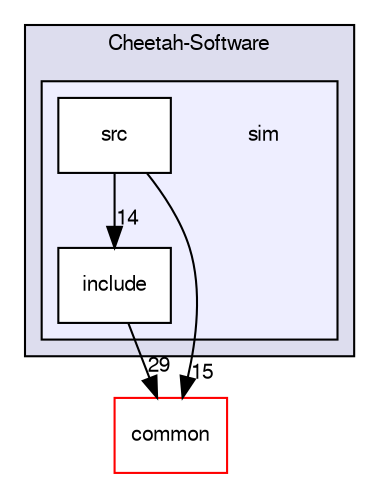 digraph "sim" {
  compound=true
  node [ fontsize="10", fontname="FreeSans"];
  edge [ labelfontsize="10", labelfontname="FreeSans"];
  subgraph clusterdir_7fc07a7b97001e7b1d18e11da761e2de {
    graph [ bgcolor="#ddddee", pencolor="black", label="Cheetah-Software" fontname="FreeSans", fontsize="10", URL="dir_7fc07a7b97001e7b1d18e11da761e2de.html"]
  subgraph clusterdir_e380f5e928ac62e3c78e1e401f2404bd {
    graph [ bgcolor="#eeeeff", pencolor="black", label="" URL="dir_e380f5e928ac62e3c78e1e401f2404bd.html"];
    dir_e380f5e928ac62e3c78e1e401f2404bd [shape=plaintext label="sim"];
    dir_ad06ce47554390031628fa046f7fdb3f [shape=box label="include" color="black" fillcolor="white" style="filled" URL="dir_ad06ce47554390031628fa046f7fdb3f.html"];
    dir_a016bb1cae11d95bfbad53e4af068c30 [shape=box label="src" color="black" fillcolor="white" style="filled" URL="dir_a016bb1cae11d95bfbad53e4af068c30.html"];
  }
  }
  dir_860379c26524a894b3cf97b5b1ba5bdb [shape=box label="common" fillcolor="white" style="filled" color="red" URL="dir_860379c26524a894b3cf97b5b1ba5bdb.html"];
  dir_ad06ce47554390031628fa046f7fdb3f->dir_860379c26524a894b3cf97b5b1ba5bdb [headlabel="29", labeldistance=1.5 headhref="dir_000010_000004.html"];
  dir_a016bb1cae11d95bfbad53e4af068c30->dir_ad06ce47554390031628fa046f7fdb3f [headlabel="14", labeldistance=1.5 headhref="dir_000009_000010.html"];
  dir_a016bb1cae11d95bfbad53e4af068c30->dir_860379c26524a894b3cf97b5b1ba5bdb [headlabel="15", labeldistance=1.5 headhref="dir_000009_000004.html"];
}
